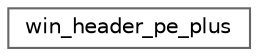 digraph "Graphical Class Hierarchy"
{
 // LATEX_PDF_SIZE
  bgcolor="transparent";
  edge [fontname=Helvetica,fontsize=10,labelfontname=Helvetica,labelfontsize=10];
  node [fontname=Helvetica,fontsize=10,shape=box,height=0.2,width=0.4];
  rankdir="LR";
  Node0 [id="Node000000",label="win_header_pe_plus",height=0.2,width=0.4,color="grey40", fillcolor="white", style="filled",URL="$struct_c_o_f_f_i_1_1win__header__pe__plus.html",tooltip="PE32+ Windows NT header."];
}
